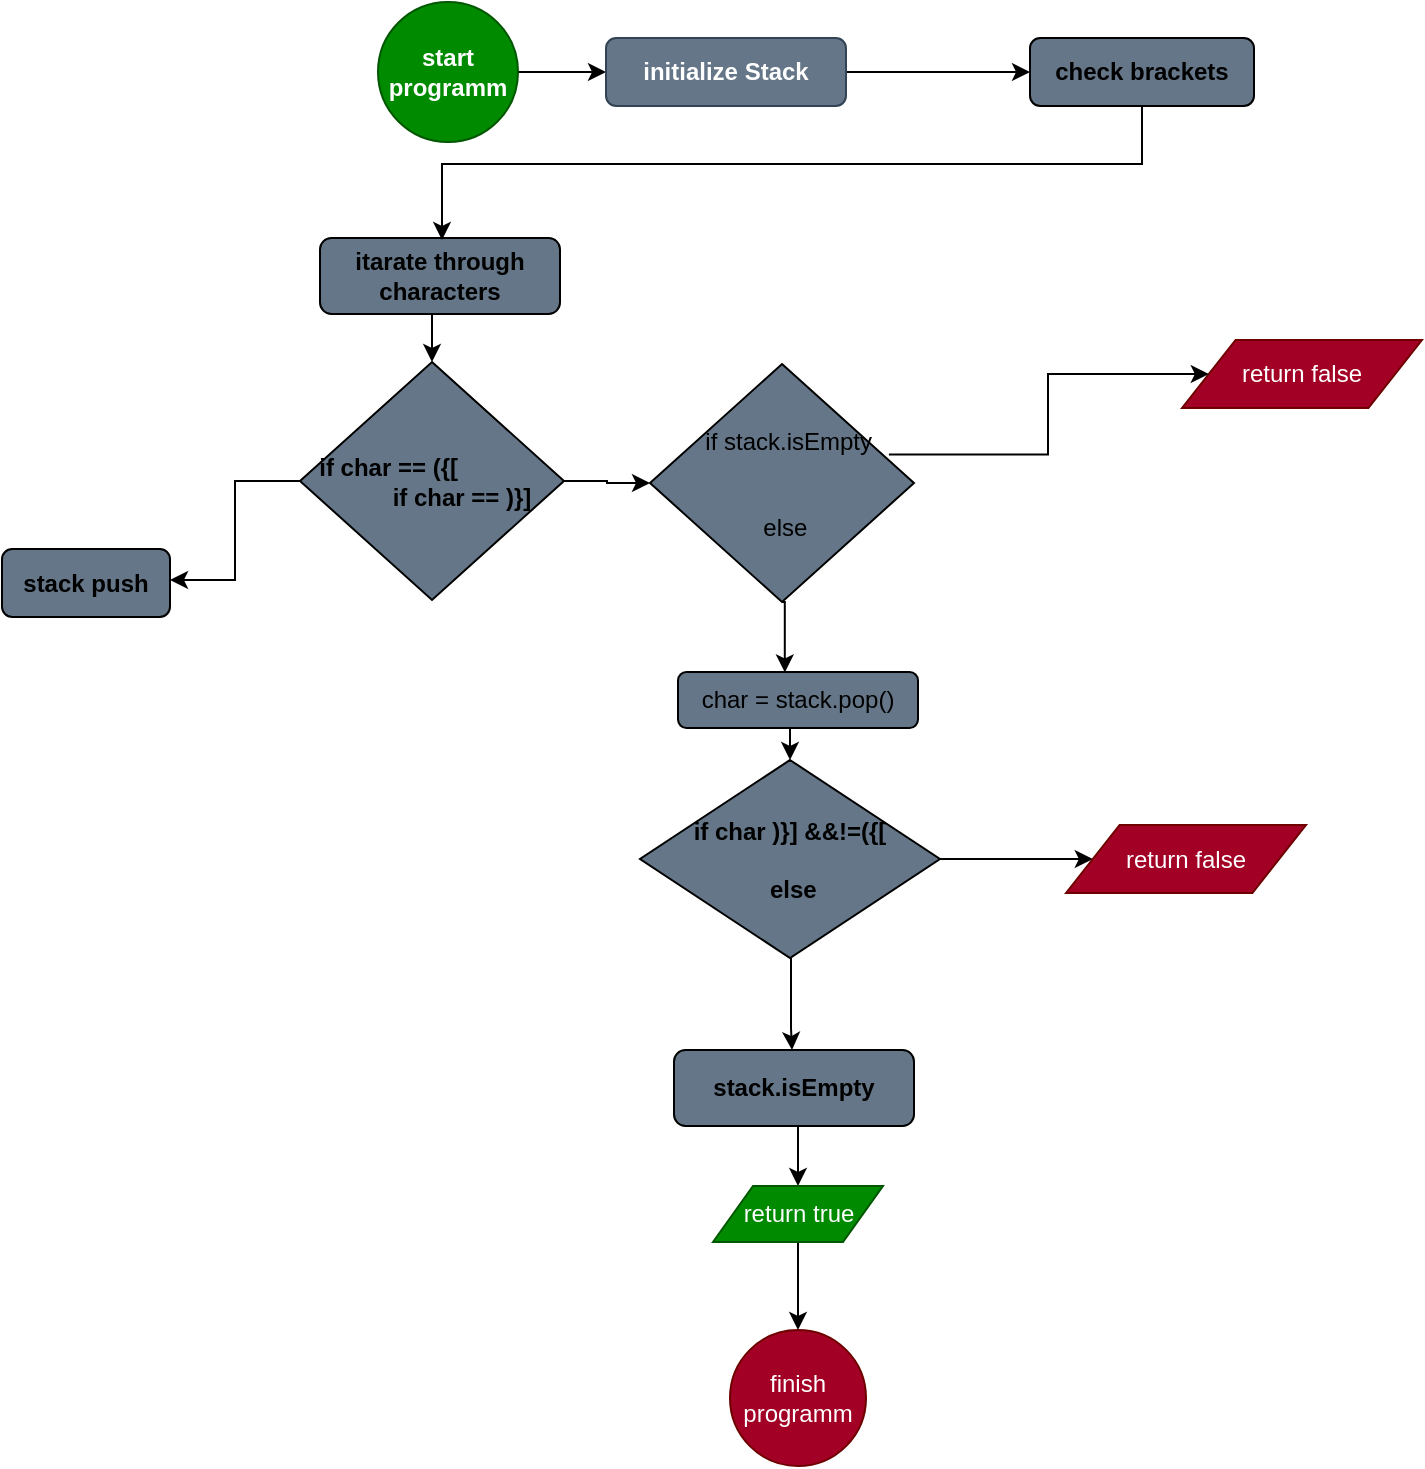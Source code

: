 <mxfile version="20.5.3" type="embed"><diagram id="z7MANHeYrMKy0P0vsewf" name="Page-1"><mxGraphModel dx="1310" dy="804" grid="0" gridSize="10" guides="1" tooltips="1" connect="1" arrows="1" fold="1" page="0" pageScale="1" pageWidth="850" pageHeight="1100" math="0" shadow="0"><root><mxCell id="0"/><mxCell id="1" parent="0"/><mxCell id="38" style="edgeStyle=orthogonalEdgeStyle;rounded=0;orthogonalLoop=1;jettySize=auto;html=1;exitX=1;exitY=0.5;exitDx=0;exitDy=0;entryX=0;entryY=0.5;entryDx=0;entryDy=0;fontSize=12;" parent="1" source="32" target="33" edge="1"><mxGeometry relative="1" as="geometry"/></mxCell><mxCell id="32" value="&lt;b&gt;start programm&lt;/b&gt;" style="ellipse;whiteSpace=wrap;html=1;aspect=fixed;fillColor=#008a00;fontColor=#ffffff;strokeColor=#005700;" parent="1" vertex="1"><mxGeometry x="100" y="22" width="70" height="70" as="geometry"/></mxCell><mxCell id="61" style="edgeStyle=orthogonalEdgeStyle;rounded=0;orthogonalLoop=1;jettySize=auto;html=1;exitX=1;exitY=0.5;exitDx=0;exitDy=0;entryX=0;entryY=0.5;entryDx=0;entryDy=0;fontSize=12;" parent="1" source="33" target="60" edge="1"><mxGeometry relative="1" as="geometry"/></mxCell><mxCell id="33" value="&lt;font style=&quot;font-size: 12px;&quot;&gt;&lt;b&gt;initialize Stack&lt;/b&gt;&lt;/font&gt;" style="rounded=1;whiteSpace=wrap;html=1;fontColor=#ffffff;fillColor=#647687;strokeColor=#314354;" parent="1" vertex="1"><mxGeometry x="214" y="40" width="120" height="34" as="geometry"/></mxCell><mxCell id="42" style="edgeStyle=orthogonalEdgeStyle;rounded=0;orthogonalLoop=1;jettySize=auto;html=1;exitX=0;exitY=0.5;exitDx=0;exitDy=0;fontSize=12;entryX=1;entryY=0.456;entryDx=0;entryDy=0;entryPerimeter=0;" parent="1" source="35" target="41" edge="1"><mxGeometry relative="1" as="geometry"><mxPoint x="-1" y="311" as="targetPoint"/></mxGeometry></mxCell><mxCell id="100" style="edgeStyle=orthogonalEdgeStyle;rounded=0;orthogonalLoop=1;jettySize=auto;html=1;exitX=1;exitY=0.5;exitDx=0;exitDy=0;entryX=0;entryY=0.5;entryDx=0;entryDy=0;" edge="1" parent="1" source="35" target="92"><mxGeometry relative="1" as="geometry"/></mxCell><mxCell id="35" value="&lt;b&gt;&amp;nbsp; if char == ({[&amp;nbsp; &amp;nbsp; &amp;nbsp; &amp;nbsp; &amp;nbsp; &amp;nbsp; &amp;nbsp; &amp;nbsp; &amp;nbsp; &amp;nbsp; &amp;nbsp; &amp;nbsp; &amp;nbsp;if char == )}]&lt;/b&gt;" style="rhombus;whiteSpace=wrap;html=1;fillColor=#647687;" parent="1" vertex="1"><mxGeometry x="61" y="202" width="132" height="119" as="geometry"/></mxCell><mxCell id="101" style="edgeStyle=orthogonalEdgeStyle;rounded=0;orthogonalLoop=1;jettySize=auto;html=1;exitX=0.5;exitY=1;exitDx=0;exitDy=0;entryX=0.5;entryY=0;entryDx=0;entryDy=0;" edge="1" parent="1" source="36" target="35"><mxGeometry relative="1" as="geometry"/></mxCell><mxCell id="36" value="&lt;font size=&quot;1&quot; style=&quot;&quot;&gt;&lt;b style=&quot;font-size: 12px;&quot;&gt;itarate through characters&lt;/b&gt;&lt;/font&gt;" style="rounded=1;whiteSpace=wrap;html=1;fillColor=#647687;" parent="1" vertex="1"><mxGeometry x="71" y="140" width="120" height="38" as="geometry"/></mxCell><mxCell id="56" style="edgeStyle=orthogonalEdgeStyle;rounded=0;orthogonalLoop=1;jettySize=auto;html=1;exitX=1;exitY=0.5;exitDx=0;exitDy=0;entryX=0;entryY=0.5;entryDx=0;entryDy=0;fontSize=12;" parent="1" source="39" target="55" edge="1"><mxGeometry relative="1" as="geometry"/></mxCell><mxCell id="39" value="&lt;b&gt;&amp;nbsp; &amp;nbsp; &amp;nbsp; &amp;nbsp;if char )}] &amp;amp;&amp;amp;!=({[&amp;nbsp; &amp;nbsp; &amp;nbsp; &amp;nbsp; &amp;nbsp; &amp;nbsp; &amp;nbsp; &amp;nbsp; &amp;nbsp; &amp;nbsp; &amp;nbsp; &amp;nbsp; &amp;nbsp; &amp;nbsp; &amp;nbsp; &amp;nbsp; &amp;nbsp; &amp;nbsp; &amp;nbsp; &amp;nbsp; &amp;nbsp; &amp;nbsp; &amp;nbsp; &amp;nbsp;else&lt;/b&gt;" style="rhombus;whiteSpace=wrap;html=1;fillColor=#647687;" parent="1" vertex="1"><mxGeometry x="231" y="401" width="150" height="99" as="geometry"/></mxCell><mxCell id="41" value="&lt;b&gt;stack push&lt;/b&gt;" style="rounded=1;whiteSpace=wrap;html=1;fontSize=12;fillColor=#647687;" parent="1" vertex="1"><mxGeometry x="-88" y="295.5" width="84" height="34" as="geometry"/></mxCell><mxCell id="45" value="return false" style="shape=parallelogram;perimeter=parallelogramPerimeter;whiteSpace=wrap;html=1;fixedSize=1;fontSize=12;fillColor=#a20025;size=26.8;fontColor=#ffffff;strokeColor=#6F0000;" parent="1" vertex="1"><mxGeometry x="502" y="191" width="120" height="34" as="geometry"/></mxCell><mxCell id="55" value="return false" style="shape=parallelogram;perimeter=parallelogramPerimeter;whiteSpace=wrap;html=1;fixedSize=1;fontSize=12;fillColor=#a20025;size=26.8;fontColor=#ffffff;strokeColor=#6F0000;" parent="1" vertex="1"><mxGeometry x="444" y="433.5" width="120" height="34" as="geometry"/></mxCell><mxCell id="97" style="edgeStyle=orthogonalEdgeStyle;rounded=0;orthogonalLoop=1;jettySize=auto;html=1;exitX=0.5;exitY=1;exitDx=0;exitDy=0;entryX=0.5;entryY=0;entryDx=0;entryDy=0;" edge="1" parent="1" source="57" target="39"><mxGeometry relative="1" as="geometry"/></mxCell><mxCell id="57" value="char = stack.pop()" style="rounded=1;whiteSpace=wrap;html=1;fontSize=12;fillColor=#647687;" parent="1" vertex="1"><mxGeometry x="250" y="357" width="120" height="28" as="geometry"/></mxCell><mxCell id="62" style="edgeStyle=orthogonalEdgeStyle;rounded=0;orthogonalLoop=1;jettySize=auto;html=1;exitX=0.5;exitY=1;exitDx=0;exitDy=0;fontSize=12;" parent="1" source="60" edge="1"><mxGeometry relative="1" as="geometry"><mxPoint x="132" y="141" as="targetPoint"/><Array as="points"><mxPoint x="482" y="103"/><mxPoint x="132" y="103"/><mxPoint x="132" y="133"/></Array></mxGeometry></mxCell><mxCell id="60" value="&lt;b&gt;check brackets&lt;/b&gt;" style="rounded=1;whiteSpace=wrap;html=1;fontSize=12;fillColor=#647687;" parent="1" vertex="1"><mxGeometry x="426" y="40" width="112" height="34" as="geometry"/></mxCell><mxCell id="86" style="edgeStyle=orthogonalEdgeStyle;rounded=0;orthogonalLoop=1;jettySize=auto;html=1;exitX=0.25;exitY=1;exitDx=0;exitDy=0;fontSize=12;" parent="1" target="83" edge="1"><mxGeometry relative="1" as="geometry"><Array as="points"><mxPoint x="307" y="535"/><mxPoint x="307" y="535"/></Array><mxPoint x="306.5" y="500" as="sourcePoint"/></mxGeometry></mxCell><mxCell id="98" style="edgeStyle=orthogonalEdgeStyle;rounded=0;orthogonalLoop=1;jettySize=auto;html=1;exitX=0.5;exitY=1;exitDx=0;exitDy=0;entryX=0.5;entryY=0;entryDx=0;entryDy=0;" edge="1" parent="1" source="83" target="88"><mxGeometry relative="1" as="geometry"/></mxCell><mxCell id="83" value="&lt;b&gt;stack.isEmpty&lt;/b&gt;" style="rounded=1;whiteSpace=wrap;html=1;fontSize=12;fillColor=#647687;" parent="1" vertex="1"><mxGeometry x="248" y="546" width="120" height="38" as="geometry"/></mxCell><mxCell id="99" style="edgeStyle=orthogonalEdgeStyle;rounded=0;orthogonalLoop=1;jettySize=auto;html=1;exitX=0.5;exitY=1;exitDx=0;exitDy=0;" edge="1" parent="1" source="88" target="89"><mxGeometry relative="1" as="geometry"/></mxCell><mxCell id="88" value="return true" style="shape=parallelogram;perimeter=parallelogramPerimeter;whiteSpace=wrap;html=1;fixedSize=1;fontSize=12;fillColor=#008a00;fontColor=#ffffff;strokeColor=#005700;" parent="1" vertex="1"><mxGeometry x="267.5" y="614" width="85" height="28" as="geometry"/></mxCell><mxCell id="89" value="finish programm" style="ellipse;whiteSpace=wrap;html=1;aspect=fixed;fontSize=12;fillColor=#a20025;fontColor=#ffffff;strokeColor=#6F0000;" parent="1" vertex="1"><mxGeometry x="276" y="686" width="68" height="68" as="geometry"/></mxCell><mxCell id="93" style="edgeStyle=orthogonalEdgeStyle;rounded=0;orthogonalLoop=1;jettySize=auto;html=1;exitX=0.905;exitY=0.38;exitDx=0;exitDy=0;entryX=0;entryY=0.5;entryDx=0;entryDy=0;exitPerimeter=0;" edge="1" parent="1" source="92" target="45"><mxGeometry relative="1" as="geometry"/></mxCell><mxCell id="94" style="edgeStyle=orthogonalEdgeStyle;rounded=0;orthogonalLoop=1;jettySize=auto;html=1;exitX=0.5;exitY=1;exitDx=0;exitDy=0;entryX=0.445;entryY=0.007;entryDx=0;entryDy=0;entryPerimeter=0;" edge="1" parent="1" source="92" target="57"><mxGeometry relative="1" as="geometry"/></mxCell><mxCell id="92" value="&amp;nbsp; &amp;nbsp; &amp;nbsp; &amp;nbsp;if stack.isEmpty&amp;nbsp; &amp;nbsp; &amp;nbsp; &amp;nbsp; &amp;nbsp; &amp;nbsp; &amp;nbsp; &amp;nbsp; &amp;nbsp; &amp;nbsp; &amp;nbsp; &amp;nbsp; &amp;nbsp; &amp;nbsp; &amp;nbsp; &amp;nbsp; &amp;nbsp; &amp;nbsp; &amp;nbsp; &amp;nbsp; &amp;nbsp; &amp;nbsp; &amp;nbsp; &amp;nbsp; &amp;nbsp; &amp;nbsp; &amp;nbsp; &amp;nbsp; &amp;nbsp; &amp;nbsp; &amp;nbsp; &amp;nbsp; &amp;nbsp; &amp;nbsp; &amp;nbsp; &amp;nbsp; &amp;nbsp; &amp;nbsp; &amp;nbsp; &amp;nbsp; &amp;nbsp;else" style="rhombus;whiteSpace=wrap;html=1;fillColor=#647687;" vertex="1" parent="1"><mxGeometry x="236" y="203" width="132" height="119" as="geometry"/></mxCell></root></mxGraphModel></diagram></mxfile>